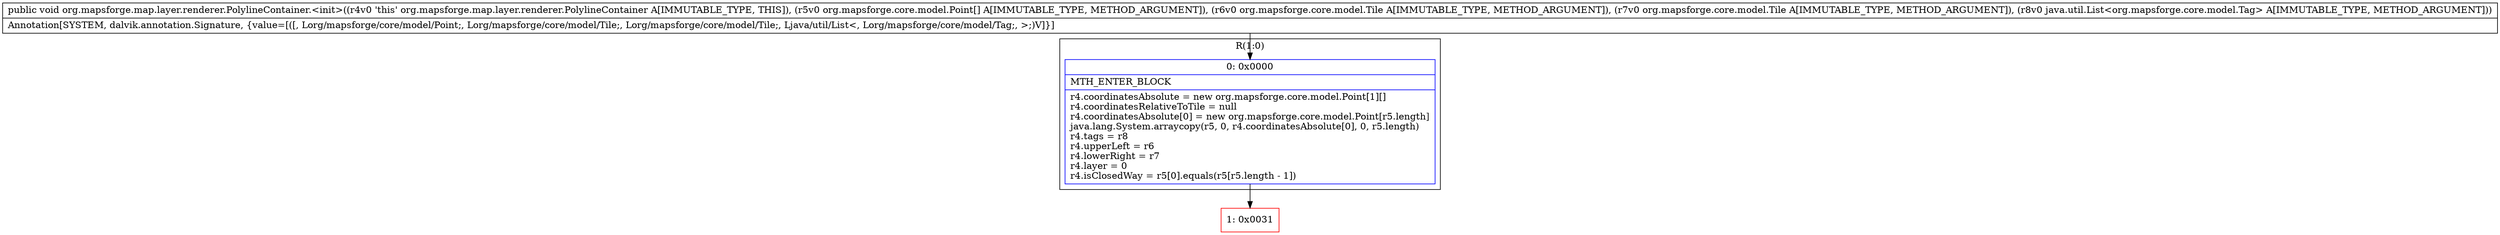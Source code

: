 digraph "CFG fororg.mapsforge.map.layer.renderer.PolylineContainer.\<init\>([Lorg\/mapsforge\/core\/model\/Point;Lorg\/mapsforge\/core\/model\/Tile;Lorg\/mapsforge\/core\/model\/Tile;Ljava\/util\/List;)V" {
subgraph cluster_Region_2002424503 {
label = "R(1:0)";
node [shape=record,color=blue];
Node_0 [shape=record,label="{0\:\ 0x0000|MTH_ENTER_BLOCK\l|r4.coordinatesAbsolute = new org.mapsforge.core.model.Point[1][]\lr4.coordinatesRelativeToTile = null\lr4.coordinatesAbsolute[0] = new org.mapsforge.core.model.Point[r5.length]\ljava.lang.System.arraycopy(r5, 0, r4.coordinatesAbsolute[0], 0, r5.length)\lr4.tags = r8\lr4.upperLeft = r6\lr4.lowerRight = r7\lr4.layer = 0\lr4.isClosedWay = r5[0].equals(r5[r5.length \- 1])\l}"];
}
Node_1 [shape=record,color=red,label="{1\:\ 0x0031}"];
MethodNode[shape=record,label="{public void org.mapsforge.map.layer.renderer.PolylineContainer.\<init\>((r4v0 'this' org.mapsforge.map.layer.renderer.PolylineContainer A[IMMUTABLE_TYPE, THIS]), (r5v0 org.mapsforge.core.model.Point[] A[IMMUTABLE_TYPE, METHOD_ARGUMENT]), (r6v0 org.mapsforge.core.model.Tile A[IMMUTABLE_TYPE, METHOD_ARGUMENT]), (r7v0 org.mapsforge.core.model.Tile A[IMMUTABLE_TYPE, METHOD_ARGUMENT]), (r8v0 java.util.List\<org.mapsforge.core.model.Tag\> A[IMMUTABLE_TYPE, METHOD_ARGUMENT]))  | Annotation[SYSTEM, dalvik.annotation.Signature, \{value=[([, Lorg\/mapsforge\/core\/model\/Point;, Lorg\/mapsforge\/core\/model\/Tile;, Lorg\/mapsforge\/core\/model\/Tile;, Ljava\/util\/List\<, Lorg\/mapsforge\/core\/model\/Tag;, \>;)V]\}]\l}"];
MethodNode -> Node_0;
Node_0 -> Node_1;
}

